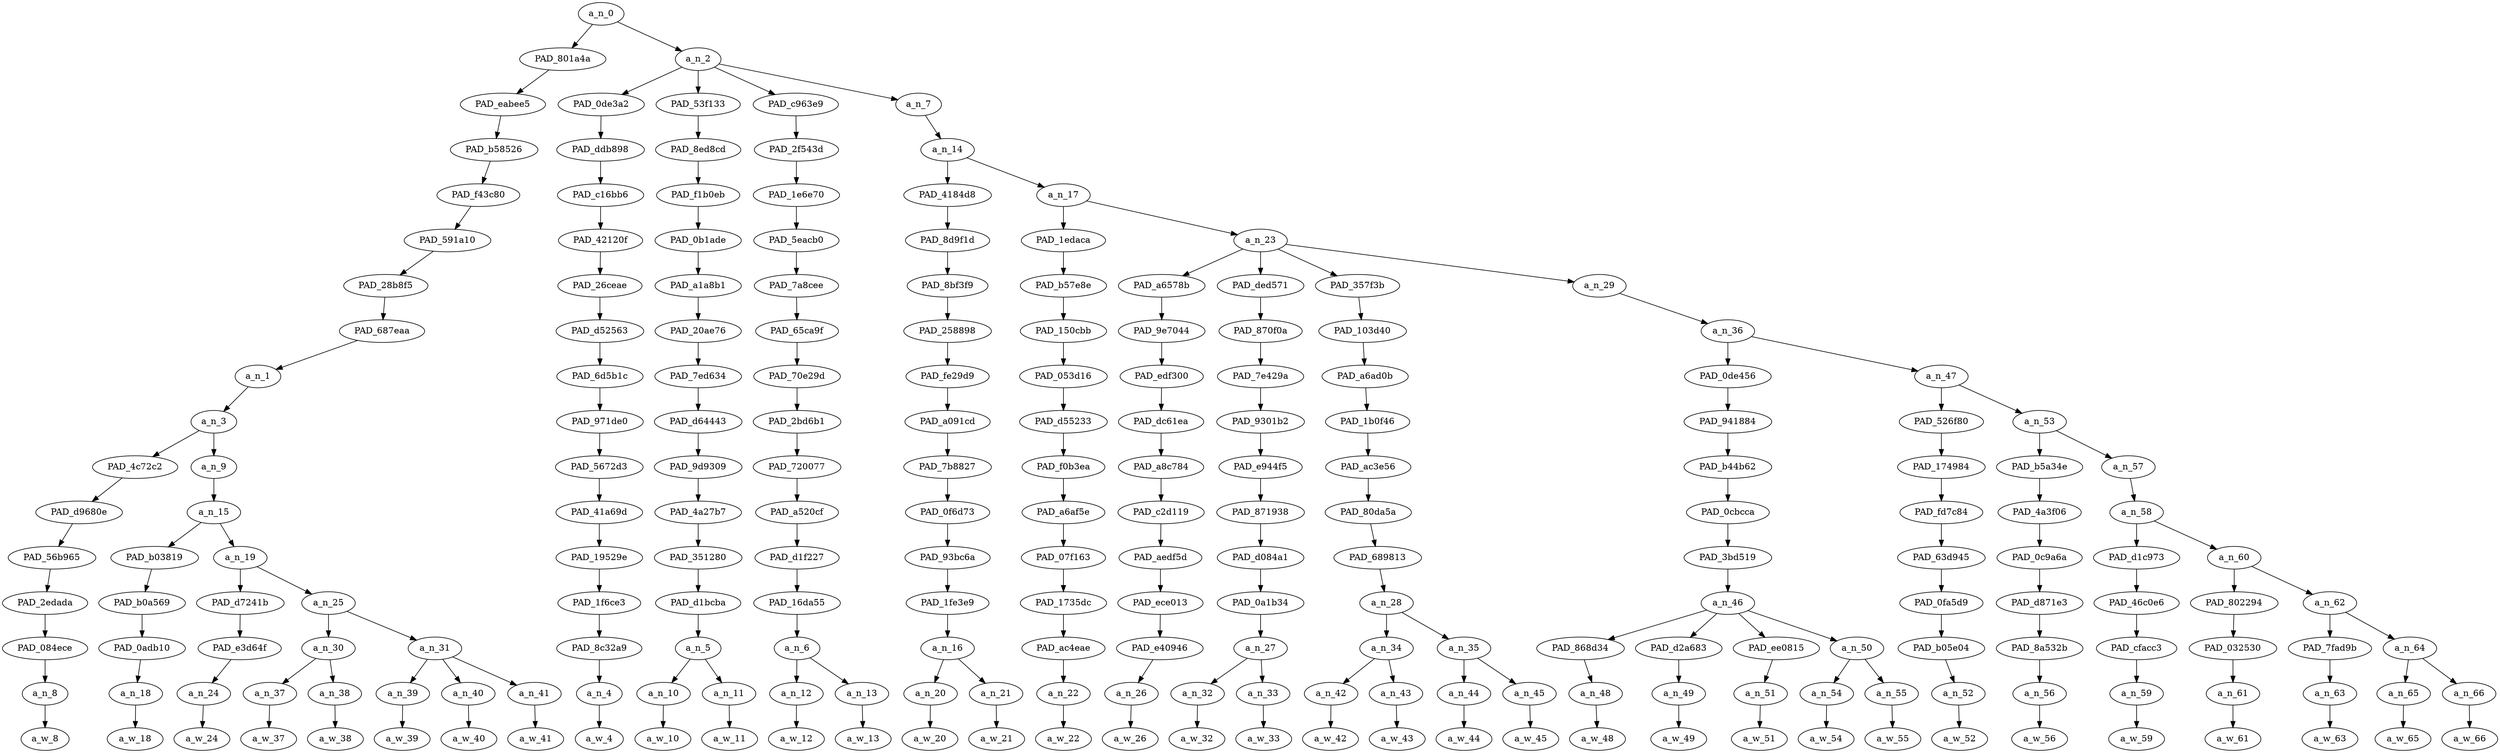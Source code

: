 strict digraph "" {
	a_n_0	[div_dir=-1,
		index=0,
		level=16,
		pos="6.11663818359375,16!",
		text_span="[0, 1, 2, 3, 4, 5, 6, 7, 8, 9, 10, 11, 12, 13, 14, 15, 16, 17, 18, 19, 20, 21, 22, 23, 24, 25, 26, 27, 28, 29, 30, 31, 32, 33, 34]",
		value=1.00000000];
	PAD_801a4a	[div_dir=-1,
		index=0,
		level=15,
		pos="1.09375,15!",
		text_span="[0, 1, 2, 3, 4, 5, 6, 7]",
		value=0.26832357];
	a_n_0 -> PAD_801a4a;
	a_n_2	[div_dir=1,
		index=1,
		level=15,
		pos="11.1395263671875,15!",
		text_span="[8, 9, 10, 11, 12, 13, 14, 15, 16, 17, 18, 19, 20, 21, 22, 23, 24, 25, 26, 27, 28, 29, 30, 31, 32, 33, 34]",
		value=0.73160353];
	a_n_0 -> a_n_2;
	PAD_eabee5	[div_dir=-1,
		index=0,
		level=14,
		pos="1.09375,14!",
		text_span="[0, 1, 2, 3, 4, 5, 6, 7]",
		value=0.26832357];
	PAD_801a4a -> PAD_eabee5;
	PAD_b58526	[div_dir=-1,
		index=0,
		level=13,
		pos="1.09375,13!",
		text_span="[0, 1, 2, 3, 4, 5, 6, 7]",
		value=0.26832357];
	PAD_eabee5 -> PAD_b58526;
	PAD_f43c80	[div_dir=-1,
		index=0,
		level=12,
		pos="1.09375,12!",
		text_span="[0, 1, 2, 3, 4, 5, 6, 7]",
		value=0.26832357];
	PAD_b58526 -> PAD_f43c80;
	PAD_591a10	[div_dir=-1,
		index=0,
		level=11,
		pos="1.09375,11!",
		text_span="[0, 1, 2, 3, 4, 5, 6, 7]",
		value=0.26832357];
	PAD_f43c80 -> PAD_591a10;
	PAD_28b8f5	[div_dir=-1,
		index=0,
		level=10,
		pos="1.09375,10!",
		text_span="[0, 1, 2, 3, 4, 5, 6, 7]",
		value=0.26832357];
	PAD_591a10 -> PAD_28b8f5;
	PAD_687eaa	[div_dir=-1,
		index=0,
		level=9,
		pos="1.09375,9!",
		text_span="[0, 1, 2, 3, 4, 5, 6, 7]",
		value=0.26832357];
	PAD_28b8f5 -> PAD_687eaa;
	a_n_1	[div_dir=-1,
		index=0,
		level=8,
		pos="1.09375,8!",
		text_span="[0, 1, 2, 3, 4, 5, 6, 7]",
		value=0.26832357];
	PAD_687eaa -> a_n_1;
	a_n_3	[div_dir=-1,
		index=0,
		level=7,
		pos="1.09375,7!",
		text_span="[0, 1, 2, 3, 4, 5, 6, 7]",
		value=0.26814888];
	a_n_1 -> a_n_3;
	PAD_4c72c2	[div_dir=-1,
		index=0,
		level=6,
		pos="0.0,6!",
		text_span="[0]",
		value=0.03538934];
	a_n_3 -> PAD_4c72c2;
	a_n_9	[div_dir=-1,
		index=1,
		level=6,
		pos="2.1875,6!",
		text_span="[1, 2, 3, 4, 5, 6, 7]",
		value=0.23258486];
	a_n_3 -> a_n_9;
	PAD_d9680e	[div_dir=-1,
		index=0,
		level=5,
		pos="0.0,5!",
		text_span="[0]",
		value=0.03538934];
	PAD_4c72c2 -> PAD_d9680e;
	PAD_56b965	[div_dir=-1,
		index=0,
		level=4,
		pos="0.0,4!",
		text_span="[0]",
		value=0.03538934];
	PAD_d9680e -> PAD_56b965;
	PAD_2edada	[div_dir=-1,
		index=0,
		level=3,
		pos="0.0,3!",
		text_span="[0]",
		value=0.03538934];
	PAD_56b965 -> PAD_2edada;
	PAD_084ece	[div_dir=-1,
		index=0,
		level=2,
		pos="0.0,2!",
		text_span="[0]",
		value=0.03538934];
	PAD_2edada -> PAD_084ece;
	a_n_8	[div_dir=-1,
		index=0,
		level=1,
		pos="0.0,1!",
		text_span="[0]",
		value=0.03538934];
	PAD_084ece -> a_n_8;
	a_w_8	[div_dir=0,
		index=0,
		level=0,
		pos="0,0!",
		text_span="[0]",
		value=easy];
	a_n_8 -> a_w_8;
	a_n_15	[div_dir=-1,
		index=1,
		level=5,
		pos="2.1875,5!",
		text_span="[1, 2, 3, 4, 5, 6, 7]",
		value=0.23252758];
	a_n_9 -> a_n_15;
	PAD_b03819	[div_dir=-1,
		index=1,
		level=4,
		pos="1.0,4!",
		text_span="[1]",
		value=0.01761579];
	a_n_15 -> PAD_b03819;
	a_n_19	[div_dir=-1,
		index=2,
		level=4,
		pos="3.375,4!",
		text_span="[2, 3, 4, 5, 6, 7]",
		value=0.21485451];
	a_n_15 -> a_n_19;
	PAD_b0a569	[div_dir=-1,
		index=1,
		level=3,
		pos="1.0,3!",
		text_span="[1]",
		value=0.01761579];
	PAD_b03819 -> PAD_b0a569;
	PAD_0adb10	[div_dir=-1,
		index=1,
		level=2,
		pos="1.0,2!",
		text_span="[1]",
		value=0.01761579];
	PAD_b0a569 -> PAD_0adb10;
	a_n_18	[div_dir=-1,
		index=1,
		level=1,
		pos="1.0,1!",
		text_span="[1]",
		value=0.01761579];
	PAD_0adb10 -> a_n_18;
	a_w_18	[div_dir=0,
		index=1,
		level=0,
		pos="1,0!",
		text_span="[1]",
		value=to];
	a_n_18 -> a_w_18;
	PAD_d7241b	[div_dir=-1,
		index=2,
		level=3,
		pos="2.0,3!",
		text_span="[2]",
		value=0.01879557];
	a_n_19 -> PAD_d7241b;
	a_n_25	[div_dir=1,
		index=3,
		level=3,
		pos="4.75,3!",
		text_span="[3, 4, 5, 6, 7]",
		value=0.19604229];
	a_n_19 -> a_n_25;
	PAD_e3d64f	[div_dir=-1,
		index=2,
		level=2,
		pos="2.0,2!",
		text_span="[2]",
		value=0.01879557];
	PAD_d7241b -> PAD_e3d64f;
	a_n_24	[div_dir=-1,
		index=2,
		level=1,
		pos="2.0,1!",
		text_span="[2]",
		value=0.01879557];
	PAD_e3d64f -> a_n_24;
	a_w_24	[div_dir=0,
		index=2,
		level=0,
		pos="2,0!",
		text_span="[2]",
		value=make];
	a_n_24 -> a_w_24;
	a_n_30	[div_dir=-1,
		index=3,
		level=2,
		pos="3.5,2!",
		text_span="[3, 4]",
		value=0.06920623];
	a_n_25 -> a_n_30;
	a_n_31	[div_dir=1,
		index=4,
		level=2,
		pos="6.0,2!",
		text_span="[5, 6, 7]",
		value=0.12682887];
	a_n_25 -> a_n_31;
	a_n_37	[div_dir=-1,
		index=3,
		level=1,
		pos="3.0,1!",
		text_span="[3]",
		value=0.03501501];
	a_n_30 -> a_n_37;
	a_n_38	[div_dir=-1,
		index=4,
		level=1,
		pos="4.0,1!",
		text_span="[4]",
		value=0.03415902];
	a_n_30 -> a_n_38;
	a_w_37	[div_dir=0,
		index=3,
		level=0,
		pos="3,0!",
		text_span="[3]",
		value=generalized];
	a_n_37 -> a_w_37;
	a_w_38	[div_dir=0,
		index=4,
		level=0,
		pos="4,0!",
		text_span="[4]",
		value=statements];
	a_n_38 -> a_w_38;
	a_n_39	[div_dir=-1,
		index=5,
		level=1,
		pos="5.0,1!",
		text_span="[5]",
		value=0.02451383];
	a_n_31 -> a_n_39;
	a_n_40	[div_dir=-1,
		index=6,
		level=1,
		pos="6.0,1!",
		text_span="[6]",
		value=0.05105821];
	a_n_31 -> a_n_40;
	a_n_41	[div_dir=1,
		index=7,
		level=1,
		pos="7.0,1!",
		text_span="[7]",
		value=0.05122491];
	a_n_31 -> a_n_41;
	a_w_39	[div_dir=0,
		index=5,
		level=0,
		pos="5,0!",
		text_span="[5]",
		value=a];
	a_n_39 -> a_w_39;
	a_w_40	[div_dir=0,
		index=6,
		level=0,
		pos="6,0!",
		text_span="[6]",
		value=stopped];
	a_n_40 -> a_w_40;
	a_w_41	[div_dir=0,
		index=7,
		level=0,
		pos="7,0!",
		text_span="[7]",
		value=watch];
	a_n_41 -> a_w_41;
	PAD_0de3a2	[div_dir=1,
		index=1,
		level=14,
		pos="8.0,14!",
		text_span="[8]",
		value=0.01837882];
	a_n_2 -> PAD_0de3a2;
	PAD_53f133	[div_dir=-1,
		index=2,
		level=14,
		pos="9.5,14!",
		text_span="[9, 10]",
		value=0.03560827];
	a_n_2 -> PAD_53f133;
	PAD_c963e9	[div_dir=1,
		index=3,
		level=14,
		pos="11.5,14!",
		text_span="[11, 12]",
		value=0.04606474];
	a_n_2 -> PAD_c963e9;
	a_n_7	[div_dir=-1,
		index=4,
		level=14,
		pos="15.55810546875,14!",
		text_span="[13, 14, 15, 16, 17, 18, 19, 20, 21, 22, 23, 24, 25, 26, 27, 28, 29, 30, 31, 32, 33, 34]",
		value=0.63154677];
	a_n_2 -> a_n_7;
	PAD_ddb898	[div_dir=1,
		index=1,
		level=13,
		pos="8.0,13!",
		text_span="[8]",
		value=0.01837882];
	PAD_0de3a2 -> PAD_ddb898;
	PAD_c16bb6	[div_dir=1,
		index=1,
		level=12,
		pos="8.0,12!",
		text_span="[8]",
		value=0.01837882];
	PAD_ddb898 -> PAD_c16bb6;
	PAD_42120f	[div_dir=1,
		index=1,
		level=11,
		pos="8.0,11!",
		text_span="[8]",
		value=0.01837882];
	PAD_c16bb6 -> PAD_42120f;
	PAD_26ceae	[div_dir=1,
		index=1,
		level=10,
		pos="8.0,10!",
		text_span="[8]",
		value=0.01837882];
	PAD_42120f -> PAD_26ceae;
	PAD_d52563	[div_dir=1,
		index=1,
		level=9,
		pos="8.0,9!",
		text_span="[8]",
		value=0.01837882];
	PAD_26ceae -> PAD_d52563;
	PAD_6d5b1c	[div_dir=1,
		index=1,
		level=8,
		pos="8.0,8!",
		text_span="[8]",
		value=0.01837882];
	PAD_d52563 -> PAD_6d5b1c;
	PAD_971de0	[div_dir=1,
		index=1,
		level=7,
		pos="8.0,7!",
		text_span="[8]",
		value=0.01837882];
	PAD_6d5b1c -> PAD_971de0;
	PAD_5672d3	[div_dir=1,
		index=2,
		level=6,
		pos="8.0,6!",
		text_span="[8]",
		value=0.01837882];
	PAD_971de0 -> PAD_5672d3;
	PAD_41a69d	[div_dir=1,
		index=2,
		level=5,
		pos="8.0,5!",
		text_span="[8]",
		value=0.01837882];
	PAD_5672d3 -> PAD_41a69d;
	PAD_19529e	[div_dir=1,
		index=3,
		level=4,
		pos="8.0,4!",
		text_span="[8]",
		value=0.01837882];
	PAD_41a69d -> PAD_19529e;
	PAD_1f6ce3	[div_dir=1,
		index=4,
		level=3,
		pos="8.0,3!",
		text_span="[8]",
		value=0.01837882];
	PAD_19529e -> PAD_1f6ce3;
	PAD_8c32a9	[div_dir=1,
		index=5,
		level=2,
		pos="8.0,2!",
		text_span="[8]",
		value=0.01837882];
	PAD_1f6ce3 -> PAD_8c32a9;
	a_n_4	[div_dir=1,
		index=8,
		level=1,
		pos="8.0,1!",
		text_span="[8]",
		value=0.01837882];
	PAD_8c32a9 -> a_n_4;
	a_w_4	[div_dir=0,
		index=8,
		level=0,
		pos="8,0!",
		text_span="[8]",
		value=is];
	a_n_4 -> a_w_4;
	PAD_8ed8cd	[div_dir=-1,
		index=2,
		level=13,
		pos="9.5,13!",
		text_span="[9, 10]",
		value=0.03560827];
	PAD_53f133 -> PAD_8ed8cd;
	PAD_f1b0eb	[div_dir=-1,
		index=2,
		level=12,
		pos="9.5,12!",
		text_span="[9, 10]",
		value=0.03560827];
	PAD_8ed8cd -> PAD_f1b0eb;
	PAD_0b1ade	[div_dir=-1,
		index=2,
		level=11,
		pos="9.5,11!",
		text_span="[9, 10]",
		value=0.03560827];
	PAD_f1b0eb -> PAD_0b1ade;
	PAD_a1a8b1	[div_dir=-1,
		index=2,
		level=10,
		pos="9.5,10!",
		text_span="[9, 10]",
		value=0.03560827];
	PAD_0b1ade -> PAD_a1a8b1;
	PAD_20ae76	[div_dir=-1,
		index=2,
		level=9,
		pos="9.5,9!",
		text_span="[9, 10]",
		value=0.03560827];
	PAD_a1a8b1 -> PAD_20ae76;
	PAD_7ed634	[div_dir=-1,
		index=2,
		level=8,
		pos="9.5,8!",
		text_span="[9, 10]",
		value=0.03560827];
	PAD_20ae76 -> PAD_7ed634;
	PAD_d64443	[div_dir=-1,
		index=2,
		level=7,
		pos="9.5,7!",
		text_span="[9, 10]",
		value=0.03560827];
	PAD_7ed634 -> PAD_d64443;
	PAD_9d9309	[div_dir=-1,
		index=3,
		level=6,
		pos="9.5,6!",
		text_span="[9, 10]",
		value=0.03560827];
	PAD_d64443 -> PAD_9d9309;
	PAD_4a27b7	[div_dir=-1,
		index=3,
		level=5,
		pos="9.5,5!",
		text_span="[9, 10]",
		value=0.03560827];
	PAD_9d9309 -> PAD_4a27b7;
	PAD_351280	[div_dir=-1,
		index=4,
		level=4,
		pos="9.5,4!",
		text_span="[9, 10]",
		value=0.03560827];
	PAD_4a27b7 -> PAD_351280;
	PAD_d1bcba	[div_dir=-1,
		index=5,
		level=3,
		pos="9.5,3!",
		text_span="[9, 10]",
		value=0.03560827];
	PAD_351280 -> PAD_d1bcba;
	a_n_5	[div_dir=-1,
		index=6,
		level=2,
		pos="9.5,2!",
		text_span="[9, 10]",
		value=0.03560827];
	PAD_d1bcba -> a_n_5;
	a_n_10	[div_dir=-1,
		index=9,
		level=1,
		pos="9.0,1!",
		text_span="[9]",
		value=0.01790548];
	a_n_5 -> a_n_10;
	a_n_11	[div_dir=-1,
		index=10,
		level=1,
		pos="10.0,1!",
		text_span="[10]",
		value=0.01767840];
	a_n_5 -> a_n_11;
	a_w_10	[div_dir=0,
		index=9,
		level=0,
		pos="9,0!",
		text_span="[9]",
		value=right];
	a_n_10 -> a_w_10;
	a_w_11	[div_dir=0,
		index=10,
		level=0,
		pos="10,0!",
		text_span="[10]",
		value=twice];
	a_n_11 -> a_w_11;
	PAD_2f543d	[div_dir=1,
		index=3,
		level=13,
		pos="11.5,13!",
		text_span="[11, 12]",
		value=0.04606474];
	PAD_c963e9 -> PAD_2f543d;
	PAD_1e6e70	[div_dir=1,
		index=3,
		level=12,
		pos="11.5,12!",
		text_span="[11, 12]",
		value=0.04606474];
	PAD_2f543d -> PAD_1e6e70;
	PAD_5eacb0	[div_dir=1,
		index=3,
		level=11,
		pos="11.5,11!",
		text_span="[11, 12]",
		value=0.04606474];
	PAD_1e6e70 -> PAD_5eacb0;
	PAD_7a8cee	[div_dir=1,
		index=3,
		level=10,
		pos="11.5,10!",
		text_span="[11, 12]",
		value=0.04606474];
	PAD_5eacb0 -> PAD_7a8cee;
	PAD_65ca9f	[div_dir=1,
		index=3,
		level=9,
		pos="11.5,9!",
		text_span="[11, 12]",
		value=0.04606474];
	PAD_7a8cee -> PAD_65ca9f;
	PAD_70e29d	[div_dir=1,
		index=3,
		level=8,
		pos="11.5,8!",
		text_span="[11, 12]",
		value=0.04606474];
	PAD_65ca9f -> PAD_70e29d;
	PAD_2bd6b1	[div_dir=1,
		index=3,
		level=7,
		pos="11.5,7!",
		text_span="[11, 12]",
		value=0.04606474];
	PAD_70e29d -> PAD_2bd6b1;
	PAD_720077	[div_dir=1,
		index=4,
		level=6,
		pos="11.5,6!",
		text_span="[11, 12]",
		value=0.04606474];
	PAD_2bd6b1 -> PAD_720077;
	PAD_a520cf	[div_dir=1,
		index=4,
		level=5,
		pos="11.5,5!",
		text_span="[11, 12]",
		value=0.04606474];
	PAD_720077 -> PAD_a520cf;
	PAD_d1f227	[div_dir=1,
		index=5,
		level=4,
		pos="11.5,4!",
		text_span="[11, 12]",
		value=0.04606474];
	PAD_a520cf -> PAD_d1f227;
	PAD_16da55	[div_dir=1,
		index=6,
		level=3,
		pos="11.5,3!",
		text_span="[11, 12]",
		value=0.04606474];
	PAD_d1f227 -> PAD_16da55;
	a_n_6	[div_dir=1,
		index=7,
		level=2,
		pos="11.5,2!",
		text_span="[11, 12]",
		value=0.04606474];
	PAD_16da55 -> a_n_6;
	a_n_12	[div_dir=1,
		index=11,
		level=1,
		pos="11.0,1!",
		text_span="[11]",
		value=0.01901310];
	a_n_6 -> a_n_12;
	a_n_13	[div_dir=1,
		index=12,
		level=1,
		pos="12.0,1!",
		text_span="[12]",
		value=0.02701547];
	a_n_6 -> a_n_13;
	a_w_12	[div_dir=0,
		index=11,
		level=0,
		pos="11,0!",
		text_span="[11]",
		value=per];
	a_n_12 -> a_w_12;
	a_w_13	[div_dir=0,
		index=12,
		level=0,
		pos="12,0!",
		text_span="[12]",
		value=day];
	a_n_13 -> a_w_13;
	a_n_14	[div_dir=-1,
		index=4,
		level=13,
		pos="15.55810546875,13!",
		text_span="[13, 14, 15, 16, 17, 18, 19, 20, 21, 22, 23, 24, 25, 26, 27, 28, 29, 30, 31, 32, 33, 34]",
		value=0.63154484];
	a_n_7 -> a_n_14;
	PAD_4184d8	[div_dir=1,
		index=4,
		level=12,
		pos="13.5,12!",
		text_span="[13, 14]",
		value=0.19531079];
	a_n_14 -> PAD_4184d8;
	a_n_17	[div_dir=-1,
		index=5,
		level=12,
		pos="17.6162109375,12!",
		text_span="[15, 16, 17, 18, 19, 20, 21, 22, 23, 24, 25, 26, 27, 28, 29, 30, 31, 32, 33, 34]",
		value=0.43623213];
	a_n_14 -> a_n_17;
	PAD_8d9f1d	[div_dir=1,
		index=4,
		level=11,
		pos="13.5,11!",
		text_span="[13, 14]",
		value=0.19531079];
	PAD_4184d8 -> PAD_8d9f1d;
	PAD_8bf3f9	[div_dir=1,
		index=4,
		level=10,
		pos="13.5,10!",
		text_span="[13, 14]",
		value=0.19531079];
	PAD_8d9f1d -> PAD_8bf3f9;
	PAD_258898	[div_dir=1,
		index=4,
		level=9,
		pos="13.5,9!",
		text_span="[13, 14]",
		value=0.19531079];
	PAD_8bf3f9 -> PAD_258898;
	PAD_fe29d9	[div_dir=1,
		index=4,
		level=8,
		pos="13.5,8!",
		text_span="[13, 14]",
		value=0.19531079];
	PAD_258898 -> PAD_fe29d9;
	PAD_a091cd	[div_dir=1,
		index=4,
		level=7,
		pos="13.5,7!",
		text_span="[13, 14]",
		value=0.19531079];
	PAD_fe29d9 -> PAD_a091cd;
	PAD_7b8827	[div_dir=1,
		index=5,
		level=6,
		pos="13.5,6!",
		text_span="[13, 14]",
		value=0.19531079];
	PAD_a091cd -> PAD_7b8827;
	PAD_0f6d73	[div_dir=1,
		index=5,
		level=5,
		pos="13.5,5!",
		text_span="[13, 14]",
		value=0.19531079];
	PAD_7b8827 -> PAD_0f6d73;
	PAD_93bc6a	[div_dir=1,
		index=6,
		level=4,
		pos="13.5,4!",
		text_span="[13, 14]",
		value=0.19531079];
	PAD_0f6d73 -> PAD_93bc6a;
	PAD_1fe3e9	[div_dir=1,
		index=7,
		level=3,
		pos="13.5,3!",
		text_span="[13, 14]",
		value=0.19531079];
	PAD_93bc6a -> PAD_1fe3e9;
	a_n_16	[div_dir=1,
		index=8,
		level=2,
		pos="13.5,2!",
		text_span="[13, 14]",
		value=0.19531079];
	PAD_1fe3e9 -> a_n_16;
	a_n_20	[div_dir=1,
		index=13,
		level=1,
		pos="13.0,1!",
		text_span="[13]",
		value=0.08692204];
	a_n_16 -> a_n_20;
	a_n_21	[div_dir=1,
		index=14,
		level=1,
		pos="14.0,1!",
		text_span="[14]",
		value=0.10801074];
	a_n_16 -> a_n_21;
	a_w_20	[div_dir=0,
		index=13,
		level=0,
		pos="13,0!",
		text_span="[13]",
		value=drug];
	a_n_20 -> a_w_20;
	a_w_21	[div_dir=0,
		index=14,
		level=0,
		pos="14,0!",
		text_span="[14]",
		value=addicts];
	a_n_21 -> a_w_21;
	PAD_1edaca	[div_dir=1,
		index=5,
		level=11,
		pos="15.0,11!",
		text_span="[15]",
		value=0.01553419];
	a_n_17 -> PAD_1edaca;
	a_n_23	[div_dir=-1,
		index=6,
		level=11,
		pos="20.232421875,11!",
		text_span="[16, 17, 18, 19, 20, 21, 22, 23, 24, 25, 26, 27, 28, 29, 30, 31, 32, 33, 34]",
		value=0.42055925];
	a_n_17 -> a_n_23;
	PAD_b57e8e	[div_dir=1,
		index=5,
		level=10,
		pos="15.0,10!",
		text_span="[15]",
		value=0.01553419];
	PAD_1edaca -> PAD_b57e8e;
	PAD_150cbb	[div_dir=1,
		index=5,
		level=9,
		pos="15.0,9!",
		text_span="[15]",
		value=0.01553419];
	PAD_b57e8e -> PAD_150cbb;
	PAD_053d16	[div_dir=1,
		index=5,
		level=8,
		pos="15.0,8!",
		text_span="[15]",
		value=0.01553419];
	PAD_150cbb -> PAD_053d16;
	PAD_d55233	[div_dir=1,
		index=5,
		level=7,
		pos="15.0,7!",
		text_span="[15]",
		value=0.01553419];
	PAD_053d16 -> PAD_d55233;
	PAD_f0b3ea	[div_dir=1,
		index=6,
		level=6,
		pos="15.0,6!",
		text_span="[15]",
		value=0.01553419];
	PAD_d55233 -> PAD_f0b3ea;
	PAD_a6af5e	[div_dir=1,
		index=6,
		level=5,
		pos="15.0,5!",
		text_span="[15]",
		value=0.01553419];
	PAD_f0b3ea -> PAD_a6af5e;
	PAD_07f163	[div_dir=1,
		index=7,
		level=4,
		pos="15.0,4!",
		text_span="[15]",
		value=0.01553419];
	PAD_a6af5e -> PAD_07f163;
	PAD_1735dc	[div_dir=1,
		index=8,
		level=3,
		pos="15.0,3!",
		text_span="[15]",
		value=0.01553419];
	PAD_07f163 -> PAD_1735dc;
	PAD_ac4eae	[div_dir=1,
		index=9,
		level=2,
		pos="15.0,2!",
		text_span="[15]",
		value=0.01553419];
	PAD_1735dc -> PAD_ac4eae;
	a_n_22	[div_dir=1,
		index=15,
		level=1,
		pos="15.0,1!",
		text_span="[15]",
		value=0.01553419];
	PAD_ac4eae -> a_n_22;
	a_w_22	[div_dir=0,
		index=15,
		level=0,
		pos="15,0!",
		text_span="[15]",
		value=can];
	a_n_22 -> a_w_22;
	PAD_a6578b	[div_dir=1,
		index=6,
		level=10,
		pos="16.0,10!",
		text_span="[16]",
		value=0.01440494];
	a_n_23 -> PAD_a6578b;
	PAD_ded571	[div_dir=-1,
		index=7,
		level=10,
		pos="17.5,10!",
		text_span="[17, 18]",
		value=0.06170772];
	a_n_23 -> PAD_ded571;
	PAD_357f3b	[div_dir=1,
		index=8,
		level=10,
		pos="20.5,10!",
		text_span="[19, 20, 21, 22]",
		value=0.04761200];
	a_n_23 -> PAD_357f3b;
	a_n_29	[div_dir=-1,
		index=9,
		level=10,
		pos="26.9296875,10!",
		text_span="[23, 24, 25, 26, 27, 28, 29, 30, 31, 32, 33, 34]",
		value=0.29669069];
	a_n_23 -> a_n_29;
	PAD_9e7044	[div_dir=1,
		index=6,
		level=9,
		pos="16.0,9!",
		text_span="[16]",
		value=0.01440494];
	PAD_a6578b -> PAD_9e7044;
	PAD_edf300	[div_dir=1,
		index=6,
		level=8,
		pos="16.0,8!",
		text_span="[16]",
		value=0.01440494];
	PAD_9e7044 -> PAD_edf300;
	PAD_dc61ea	[div_dir=1,
		index=6,
		level=7,
		pos="16.0,7!",
		text_span="[16]",
		value=0.01440494];
	PAD_edf300 -> PAD_dc61ea;
	PAD_a8c784	[div_dir=1,
		index=7,
		level=6,
		pos="16.0,6!",
		text_span="[16]",
		value=0.01440494];
	PAD_dc61ea -> PAD_a8c784;
	PAD_c2d119	[div_dir=1,
		index=7,
		level=5,
		pos="16.0,5!",
		text_span="[16]",
		value=0.01440494];
	PAD_a8c784 -> PAD_c2d119;
	PAD_aedf5d	[div_dir=1,
		index=8,
		level=4,
		pos="16.0,4!",
		text_span="[16]",
		value=0.01440494];
	PAD_c2d119 -> PAD_aedf5d;
	PAD_ece013	[div_dir=1,
		index=9,
		level=3,
		pos="16.0,3!",
		text_span="[16]",
		value=0.01440494];
	PAD_aedf5d -> PAD_ece013;
	PAD_e40946	[div_dir=1,
		index=10,
		level=2,
		pos="16.0,2!",
		text_span="[16]",
		value=0.01440494];
	PAD_ece013 -> PAD_e40946;
	a_n_26	[div_dir=1,
		index=16,
		level=1,
		pos="16.0,1!",
		text_span="[16]",
		value=0.01440494];
	PAD_e40946 -> a_n_26;
	a_w_26	[div_dir=0,
		index=16,
		level=0,
		pos="16,0!",
		text_span="[16]",
		value=make1];
	a_n_26 -> a_w_26;
	PAD_870f0a	[div_dir=-1,
		index=7,
		level=9,
		pos="17.5,9!",
		text_span="[17, 18]",
		value=0.06170772];
	PAD_ded571 -> PAD_870f0a;
	PAD_7e429a	[div_dir=-1,
		index=7,
		level=8,
		pos="17.5,8!",
		text_span="[17, 18]",
		value=0.06170772];
	PAD_870f0a -> PAD_7e429a;
	PAD_9301b2	[div_dir=-1,
		index=7,
		level=7,
		pos="17.5,7!",
		text_span="[17, 18]",
		value=0.06170772];
	PAD_7e429a -> PAD_9301b2;
	PAD_e944f5	[div_dir=-1,
		index=8,
		level=6,
		pos="17.5,6!",
		text_span="[17, 18]",
		value=0.06170772];
	PAD_9301b2 -> PAD_e944f5;
	PAD_871938	[div_dir=-1,
		index=8,
		level=5,
		pos="17.5,5!",
		text_span="[17, 18]",
		value=0.06170772];
	PAD_e944f5 -> PAD_871938;
	PAD_d084a1	[div_dir=-1,
		index=9,
		level=4,
		pos="17.5,4!",
		text_span="[17, 18]",
		value=0.06170772];
	PAD_871938 -> PAD_d084a1;
	PAD_0a1b34	[div_dir=-1,
		index=10,
		level=3,
		pos="17.5,3!",
		text_span="[17, 18]",
		value=0.06170772];
	PAD_d084a1 -> PAD_0a1b34;
	a_n_27	[div_dir=-1,
		index=11,
		level=2,
		pos="17.5,2!",
		text_span="[17, 18]",
		value=0.06170772];
	PAD_0a1b34 -> a_n_27;
	a_n_32	[div_dir=-1,
		index=17,
		level=1,
		pos="17.0,1!",
		text_span="[17]",
		value=0.03451477];
	a_n_27 -> a_n_32;
	a_n_33	[div_dir=1,
		index=18,
		level=1,
		pos="18.0,1!",
		text_span="[18]",
		value=0.02714267];
	a_n_27 -> a_n_33;
	a_w_32	[div_dir=0,
		index=17,
		level=0,
		pos="17,0!",
		text_span="[17]",
		value=intelligent];
	a_n_32 -> a_w_32;
	a_w_33	[div_dir=0,
		index=18,
		level=0,
		pos="18,0!",
		text_span="[18]",
		value=statements1];
	a_n_33 -> a_w_33;
	PAD_103d40	[div_dir=1,
		index=8,
		level=9,
		pos="20.5,9!",
		text_span="[19, 20, 21, 22]",
		value=0.04761200];
	PAD_357f3b -> PAD_103d40;
	PAD_a6ad0b	[div_dir=1,
		index=8,
		level=8,
		pos="20.5,8!",
		text_span="[19, 20, 21, 22]",
		value=0.04761200];
	PAD_103d40 -> PAD_a6ad0b;
	PAD_1b0f46	[div_dir=1,
		index=8,
		level=7,
		pos="20.5,7!",
		text_span="[19, 20, 21, 22]",
		value=0.04761200];
	PAD_a6ad0b -> PAD_1b0f46;
	PAD_ac3e56	[div_dir=1,
		index=9,
		level=6,
		pos="20.5,6!",
		text_span="[19, 20, 21, 22]",
		value=0.04761200];
	PAD_1b0f46 -> PAD_ac3e56;
	PAD_80da5a	[div_dir=1,
		index=9,
		level=5,
		pos="20.5,5!",
		text_span="[19, 20, 21, 22]",
		value=0.04761200];
	PAD_ac3e56 -> PAD_80da5a;
	PAD_689813	[div_dir=1,
		index=10,
		level=4,
		pos="20.5,4!",
		text_span="[19, 20, 21, 22]",
		value=0.04761200];
	PAD_80da5a -> PAD_689813;
	a_n_28	[div_dir=1,
		index=11,
		level=3,
		pos="20.5,3!",
		text_span="[19, 20, 21, 22]",
		value=0.04761200];
	PAD_689813 -> a_n_28;
	a_n_34	[div_dir=1,
		index=12,
		level=2,
		pos="19.5,2!",
		text_span="[19, 20]",
		value=0.02495765];
	a_n_28 -> a_n_34;
	a_n_35	[div_dir=-1,
		index=13,
		level=2,
		pos="21.5,2!",
		text_span="[21, 22]",
		value=0.02263902];
	a_n_28 -> a_n_35;
	a_n_42	[div_dir=1,
		index=19,
		level=1,
		pos="19.0,1!",
		text_span="[19]",
		value=0.01144684];
	a_n_34 -> a_n_42;
	a_n_43	[div_dir=1,
		index=20,
		level=1,
		pos="20.0,1!",
		text_span="[20]",
		value=0.01348492];
	a_n_34 -> a_n_43;
	a_w_42	[div_dir=0,
		index=19,
		level=0,
		pos="19,0!",
		text_span="[19]",
		value=from];
	a_n_42 -> a_w_42;
	a_w_43	[div_dir=0,
		index=20,
		level=0,
		pos="20,0!",
		text_span="[20]",
		value=time];
	a_n_43 -> a_w_43;
	a_n_44	[div_dir=-1,
		index=21,
		level=1,
		pos="21.0,1!",
		text_span="[21]",
		value=0.01020757];
	a_n_35 -> a_n_44;
	a_n_45	[div_dir=1,
		index=22,
		level=1,
		pos="22.0,1!",
		text_span="[22]",
		value=0.01242717];
	a_n_35 -> a_n_45;
	a_w_44	[div_dir=0,
		index=21,
		level=0,
		pos="21,0!",
		text_span="[21]",
		value=to1];
	a_n_44 -> a_w_44;
	a_w_45	[div_dir=0,
		index=22,
		level=0,
		pos="22,0!",
		text_span="[22]",
		value=time1];
	a_n_45 -> a_w_45;
	a_n_36	[div_dir=-1,
		index=9,
		level=9,
		pos="26.9296875,9!",
		text_span="[23, 24, 25, 26, 27, 28, 29, 30, 31, 32, 33, 34]",
		value=0.29652026];
	a_n_29 -> a_n_36;
	PAD_0de456	[div_dir=-1,
		index=9,
		level=8,
		pos="24.875,8!",
		text_span="[23, 24, 25, 26, 27]",
		value=0.16371723];
	a_n_36 -> PAD_0de456;
	a_n_47	[div_dir=-1,
		index=10,
		level=8,
		pos="28.984375,8!",
		text_span="[28, 29, 30, 31, 32, 33, 34]",
		value=0.13263260];
	a_n_36 -> a_n_47;
	PAD_941884	[div_dir=-1,
		index=9,
		level=7,
		pos="24.875,7!",
		text_span="[23, 24, 25, 26, 27]",
		value=0.16371723];
	PAD_0de456 -> PAD_941884;
	PAD_b44b62	[div_dir=-1,
		index=10,
		level=6,
		pos="24.875,6!",
		text_span="[23, 24, 25, 26, 27]",
		value=0.16371723];
	PAD_941884 -> PAD_b44b62;
	PAD_0cbcca	[div_dir=-1,
		index=10,
		level=5,
		pos="24.875,5!",
		text_span="[23, 24, 25, 26, 27]",
		value=0.16371723];
	PAD_b44b62 -> PAD_0cbcca;
	PAD_3bd519	[div_dir=-1,
		index=11,
		level=4,
		pos="24.875,4!",
		text_span="[23, 24, 25, 26, 27]",
		value=0.16371723];
	PAD_0cbcca -> PAD_3bd519;
	a_n_46	[div_dir=-1,
		index=12,
		level=3,
		pos="24.875,3!",
		text_span="[23, 24, 25, 26, 27]",
		value=0.16371723];
	PAD_3bd519 -> a_n_46;
	PAD_868d34	[div_dir=-1,
		index=14,
		level=2,
		pos="23.0,2!",
		text_span="[23]",
		value=0.01552025];
	a_n_46 -> PAD_868d34;
	PAD_d2a683	[div_dir=1,
		index=15,
		level=2,
		pos="24.0,2!",
		text_span="[24]",
		value=0.01576733];
	a_n_46 -> PAD_d2a683;
	PAD_ee0815	[div_dir=1,
		index=17,
		level=2,
		pos="27.0,2!",
		text_span="[27]",
		value=0.02649369];
	a_n_46 -> PAD_ee0815;
	a_n_50	[div_dir=-1,
		index=16,
		level=2,
		pos="25.5,2!",
		text_span="[25, 26]",
		value=0.10588042];
	a_n_46 -> a_n_50;
	a_n_48	[div_dir=-1,
		index=23,
		level=1,
		pos="23.0,1!",
		text_span="[23]",
		value=0.01552025];
	PAD_868d34 -> a_n_48;
	a_w_48	[div_dir=0,
		index=23,
		level=0,
		pos="23,0!",
		text_span="[23]",
		value=even];
	a_n_48 -> a_w_48;
	a_n_49	[div_dir=1,
		index=24,
		level=1,
		pos="24.0,1!",
		text_span="[24]",
		value=0.01576733];
	PAD_d2a683 -> a_n_49;
	a_w_49	[div_dir=0,
		index=24,
		level=0,
		pos="24,0!",
		text_span="[24]",
		value=a1];
	a_n_49 -> a_w_49;
	a_n_51	[div_dir=1,
		index=27,
		level=1,
		pos="27.0,1!",
		text_span="[27]",
		value=0.02649369];
	PAD_ee0815 -> a_n_51;
	a_w_51	[div_dir=0,
		index=27,
		level=0,
		pos="27,0!",
		text_span="[27]",
		value=person];
	a_n_51 -> a_w_51;
	a_n_54	[div_dir=1,
		index=25,
		level=1,
		pos="25.0,1!",
		text_span="[25]",
		value=0.02884709];
	a_n_50 -> a_n_54;
	a_n_55	[div_dir=-1,
		index=26,
		level=1,
		pos="26.0,1!",
		text_span="[26]",
		value=0.07697808];
	a_n_50 -> a_n_55;
	a_w_54	[div_dir=0,
		index=25,
		level=0,
		pos="25,0!",
		text_span="[25]",
		value=mentally];
	a_n_54 -> a_w_54;
	a_w_55	[div_dir=0,
		index=26,
		level=0,
		pos="26,0!",
		text_span="[26]",
		value=retarded];
	a_n_55 -> a_w_55;
	PAD_526f80	[div_dir=-1,
		index=10,
		level=7,
		pos="28.0,7!",
		text_span="[28]",
		value=0.02200026];
	a_n_47 -> PAD_526f80;
	a_n_53	[div_dir=-1,
		index=11,
		level=7,
		pos="29.96875,7!",
		text_span="[29, 30, 31, 32, 33, 34]",
		value=0.11044387];
	a_n_47 -> a_n_53;
	PAD_174984	[div_dir=-1,
		index=11,
		level=6,
		pos="28.0,6!",
		text_span="[28]",
		value=0.02200026];
	PAD_526f80 -> PAD_174984;
	PAD_fd7c84	[div_dir=-1,
		index=11,
		level=5,
		pos="28.0,5!",
		text_span="[28]",
		value=0.02200026];
	PAD_174984 -> PAD_fd7c84;
	PAD_63d945	[div_dir=-1,
		index=12,
		level=4,
		pos="28.0,4!",
		text_span="[28]",
		value=0.02200026];
	PAD_fd7c84 -> PAD_63d945;
	PAD_0fa5d9	[div_dir=-1,
		index=13,
		level=3,
		pos="28.0,3!",
		text_span="[28]",
		value=0.02200026];
	PAD_63d945 -> PAD_0fa5d9;
	PAD_b05e04	[div_dir=-1,
		index=18,
		level=2,
		pos="28.0,2!",
		text_span="[28]",
		value=0.02200026];
	PAD_0fa5d9 -> PAD_b05e04;
	a_n_52	[div_dir=-1,
		index=28,
		level=1,
		pos="28.0,1!",
		text_span="[28]",
		value=0.02200026];
	PAD_b05e04 -> a_n_52;
	a_w_52	[div_dir=0,
		index=28,
		level=0,
		pos="28,0!",
		text_span="[28]",
		value=knows];
	a_n_52 -> a_w_52;
	PAD_b5a34e	[div_dir=1,
		index=12,
		level=6,
		pos="29.0,6!",
		text_span="[29]",
		value=0.01484826];
	a_n_53 -> PAD_b5a34e;
	a_n_57	[div_dir=-1,
		index=13,
		level=6,
		pos="30.9375,6!",
		text_span="[30, 31, 32, 33, 34]",
		value=0.09543834];
	a_n_53 -> a_n_57;
	PAD_4a3f06	[div_dir=1,
		index=12,
		level=5,
		pos="29.0,5!",
		text_span="[29]",
		value=0.01484826];
	PAD_b5a34e -> PAD_4a3f06;
	PAD_0c9a6a	[div_dir=1,
		index=13,
		level=4,
		pos="29.0,4!",
		text_span="[29]",
		value=0.01484826];
	PAD_4a3f06 -> PAD_0c9a6a;
	PAD_d871e3	[div_dir=1,
		index=14,
		level=3,
		pos="29.0,3!",
		text_span="[29]",
		value=0.01484826];
	PAD_0c9a6a -> PAD_d871e3;
	PAD_8a532b	[div_dir=1,
		index=19,
		level=2,
		pos="29.0,2!",
		text_span="[29]",
		value=0.01484826];
	PAD_d871e3 -> PAD_8a532b;
	a_n_56	[div_dir=1,
		index=29,
		level=1,
		pos="29.0,1!",
		text_span="[29]",
		value=0.01484826];
	PAD_8a532b -> a_n_56;
	a_w_56	[div_dir=0,
		index=29,
		level=0,
		pos="29,0!",
		text_span="[29]",
		value=when];
	a_n_56 -> a_w_56;
	a_n_58	[div_dir=-1,
		index=13,
		level=5,
		pos="30.9375,5!",
		text_span="[30, 31, 32, 33, 34]",
		value=0.09525829];
	a_n_57 -> a_n_58;
	PAD_d1c973	[div_dir=-1,
		index=14,
		level=4,
		pos="30.0,4!",
		text_span="[30]",
		value=0.01198043];
	a_n_58 -> PAD_d1c973;
	a_n_60	[div_dir=-1,
		index=15,
		level=4,
		pos="31.875,4!",
		text_span="[31, 32, 33, 34]",
		value=0.08309780];
	a_n_58 -> a_n_60;
	PAD_46c0e6	[div_dir=-1,
		index=15,
		level=3,
		pos="30.0,3!",
		text_span="[30]",
		value=0.01198043];
	PAD_d1c973 -> PAD_46c0e6;
	PAD_cfacc3	[div_dir=-1,
		index=20,
		level=2,
		pos="30.0,2!",
		text_span="[30]",
		value=0.01198043];
	PAD_46c0e6 -> PAD_cfacc3;
	a_n_59	[div_dir=-1,
		index=30,
		level=1,
		pos="30.0,1!",
		text_span="[30]",
		value=0.01198043];
	PAD_cfacc3 -> a_n_59;
	a_w_59	[div_dir=0,
		index=30,
		level=0,
		pos="30,0!",
		text_span="[30]",
		value=to2];
	a_n_59 -> a_w_59;
	PAD_802294	[div_dir=-1,
		index=16,
		level=3,
		pos="31.0,3!",
		text_span="[31]",
		value=0.01238169];
	a_n_60 -> PAD_802294;
	a_n_62	[div_dir=-1,
		index=17,
		level=3,
		pos="32.75,3!",
		text_span="[32, 33, 34]",
		value=0.07052346];
	a_n_60 -> a_n_62;
	PAD_032530	[div_dir=-1,
		index=21,
		level=2,
		pos="31.0,2!",
		text_span="[31]",
		value=0.01238169];
	PAD_802294 -> PAD_032530;
	a_n_61	[div_dir=-1,
		index=31,
		level=1,
		pos="31.0,1!",
		text_span="[31]",
		value=0.01238169];
	PAD_032530 -> a_n_61;
	a_w_61	[div_dir=0,
		index=31,
		level=0,
		pos="31,0!",
		text_span="[31]",
		value=go];
	a_n_61 -> a_w_61;
	PAD_7fad9b	[div_dir=1,
		index=22,
		level=2,
		pos="32.0,2!",
		text_span="[32]",
		value=0.01356561];
	a_n_62 -> PAD_7fad9b;
	a_n_64	[div_dir=-1,
		index=23,
		level=2,
		pos="33.5,2!",
		text_span="[33, 34]",
		value=0.05673813];
	a_n_62 -> a_n_64;
	a_n_63	[div_dir=1,
		index=32,
		level=1,
		pos="32.0,1!",
		text_span="[32]",
		value=0.01356561];
	PAD_7fad9b -> a_n_63;
	a_w_63	[div_dir=0,
		index=32,
		level=0,
		pos="32,0!",
		text_span="[32]",
		value=to3];
	a_n_63 -> a_w_63;
	a_n_65	[div_dir=-1,
		index=33,
		level=1,
		pos="33.0,1!",
		text_span="[33]",
		value=0.01409967];
	a_n_64 -> a_n_65;
	a_n_66	[div_dir=-1,
		index=34,
		level=1,
		pos="34.0,1!",
		text_span="[34]",
		value=0.04234459];
	a_n_64 -> a_n_66;
	a_w_65	[div_dir=0,
		index=33,
		level=0,
		pos="33,0!",
		text_span="[33]",
		value=the];
	a_n_65 -> a_w_65;
	a_w_66	[div_dir=0,
		index=34,
		level=0,
		pos="34,0!",
		text_span="[34]",
		value=bathroom];
	a_n_66 -> a_w_66;
}
